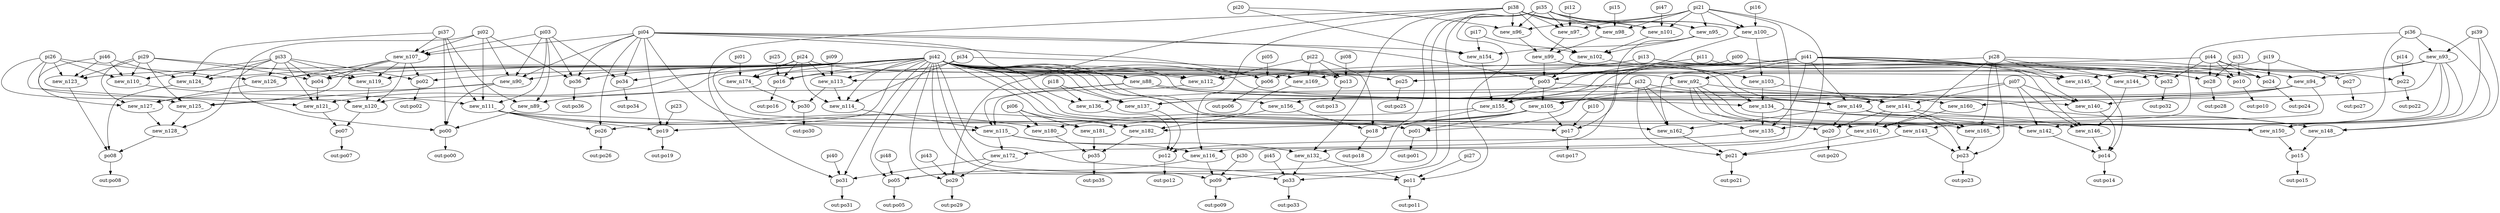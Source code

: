 strict digraph "g" {
pi04;
new_n88_;
pi42;
pi37;
new_n89_;
pi03;
new_n90_;
pi02;
po00;
pi41;
new_n92_;
pi36;
new_n93_;
pi39;
pi28;
new_n94_;
pi21;
new_n95_;
pi35;
pi20;
new_n96_;
pi38;
pi12;
new_n97_;
pi15;
new_n98_;
new_n99_;
pi16;
new_n100_;
pi47;
new_n101_;
pi17;
new_n102_;
new_n103_;
po03;
new_n105_;
po01;
pi24;
new_n107_;
po02;
pi33;
po04;
pi29;
pi26;
new_n110_;
pi46;
new_n111_;
pi13;
new_n112_;
pi22;
pi09;
new_n113_;
pi19;
pi34;
new_n114_;
new_n115_;
new_n116_;
po05;
pi48;
pi11;
po06;
pi05;
new_n119_;
new_n120_;
new_n121_;
po07;
new_n123_;
new_n124_;
new_n125_;
new_n126_;
new_n127_;
new_n128_;
po08;
pi30;
po09;
pi31;
po10;
pi00;
pi44;
new_n132_;
pi27;
po11;
new_n134_;
pi32;
new_n135_;
new_n136_;
pi18;
new_n137_;
po12;
po13;
pi08;
new_n140_;
pi07;
new_n141_;
new_n142_;
new_n143_;
new_n144_;
new_n145_;
new_n146_;
po14;
new_n148_;
new_n149_;
new_n150_;
po15;
po16;
pi25;
po17;
pi10;
new_n154_;
new_n155_;
new_n156_;
po18;
po19;
pi23;
po20;
new_n160_;
new_n161_;
new_n162_;
po21;
po22;
pi14;
new_n165_;
po23;
po24;
po25;
new_n169_;
po26;
po28;
new_n172_;
po29;
pi43;
new_n174_;
pi01;
po30;
pi40;
po31;
po32;
po33;
pi45;
po34;
new_n180_;
pi06;
new_n181_;
new_n182_;
po35;
po36;
po27;
"out:po00";
"out:po01";
"out:po02";
"out:po05";
"out:po06";
"out:po07";
"out:po08";
"out:po09";
"out:po10";
"out:po11";
"out:po12";
"out:po13";
"out:po14";
"out:po15";
"out:po16";
"out:po17";
"out:po18";
"out:po19";
"out:po20";
"out:po21";
"out:po22";
"out:po23";
"out:po24";
"out:po25";
"out:po26";
"out:po28";
"out:po29";
"out:po30";
"out:po31";
"out:po32";
"out:po33";
"out:po34";
"out:po35";
"out:po36";
"out:po27";
pi04 -> new_n88_;
pi04 -> new_n90_;
pi04 -> po03;
pi04 -> new_n107_;
pi04 -> po06;
pi04 -> new_n154_;
pi04 -> po19;
pi04 -> po26;
pi04 -> po34;
pi04 -> new_n181_;
pi04 -> po36;
new_n88_ -> new_n89_;
new_n88_ -> new_n115_;
new_n88_ -> new_n134_;
new_n88_ -> new_n141_;
pi42 -> new_n88_;
pi42 -> new_n90_;
pi42 -> new_n92_;
pi42 -> po01;
pi42 -> po02;
pi42 -> po04;
pi42 -> new_n112_;
pi42 -> new_n113_;
pi42 -> new_n114_;
pi42 -> po05;
pi42 -> po06;
pi42 -> new_n119_;
pi42 -> new_n120_;
pi42 -> new_n121_;
pi42 -> new_n123_;
pi42 -> new_n124_;
pi42 -> new_n126_;
pi42 -> po09;
pi42 -> po11;
pi42 -> new_n136_;
pi42 -> new_n137_;
pi42 -> po13;
pi42 -> new_n140_;
pi42 -> new_n143_;
pi42 -> new_n144_;
pi42 -> new_n145_;
pi42 -> new_n149_;
pi42 -> new_n150_;
pi42 -> po16;
pi42 -> po17;
pi42 -> new_n156_;
pi42 -> po19;
pi42 -> new_n162_;
pi42 -> po25;
pi42 -> po29;
pi42 -> new_n174_;
pi42 -> po31;
pi42 -> po33;
pi42 -> po34;
pi42 -> po36;
pi37 -> new_n89_;
pi37 -> po00;
pi37 -> new_n107_;
pi37 -> new_n111_;
pi37 -> new_n124_;
new_n89_ -> po00;
pi03 -> new_n89_;
pi03 -> new_n90_;
pi03 -> new_n107_;
pi03 -> new_n111_;
pi03 -> po34;
pi03 -> po36;
new_n90_ -> po00;
new_n90_ -> new_n125_;
new_n90_ -> new_n127_;
pi02 -> new_n90_;
pi02 -> po00;
pi02 -> new_n107_;
pi02 -> new_n111_;
pi02 -> po36;
po00 -> "out:po00";
pi41 -> new_n92_;
pi41 -> po01;
pi41 -> po10;
pi41 -> new_n135_;
pi41 -> new_n137_;
pi41 -> new_n140_;
pi41 -> new_n145_;
pi41 -> new_n146_;
pi41 -> new_n149_;
pi41 -> po17;
pi41 -> new_n156_;
pi41 -> po24;
pi41 -> po25;
pi41 -> po28;
new_n92_ -> new_n105_;
new_n92_ -> new_n142_;
new_n92_ -> new_n148_;
new_n92_ -> po20;
new_n92_ -> new_n161_;
new_n92_ -> new_n165_;
pi36 -> new_n93_;
pi36 -> new_n148_;
pi36 -> new_n150_;
pi36 -> po20;
new_n93_ -> new_n94_;
new_n93_ -> new_n142_;
new_n93_ -> new_n143_;
new_n93_ -> new_n144_;
new_n93_ -> new_n145_;
new_n93_ -> new_n160_;
new_n93_ -> new_n165_;
pi39 -> new_n93_;
pi39 -> new_n148_;
pi39 -> new_n150_;
pi28 -> new_n94_;
pi28 -> new_n144_;
pi28 -> new_n145_;
pi28 -> new_n161_;
pi28 -> new_n162_;
pi28 -> new_n165_;
pi28 -> po23;
new_n94_ -> new_n105_;
new_n94_ -> new_n135_;
new_n94_ -> new_n137_;
new_n94_ -> new_n140_;
new_n94_ -> new_n155_;
pi21 -> new_n95_;
pi21 -> new_n96_;
pi21 -> new_n97_;
pi21 -> new_n98_;
pi21 -> new_n100_;
pi21 -> new_n101_;
pi21 -> new_n116_;
pi21 -> new_n132_;
new_n95_ -> new_n102_;
new_n95_ -> new_n154_;
new_n95_ -> new_n172_;
pi35 -> new_n95_;
pi35 -> new_n96_;
pi35 -> new_n97_;
pi35 -> new_n98_;
pi35 -> new_n100_;
pi35 -> new_n101_;
pi35 -> po05;
pi35 -> po09;
pi35 -> po11;
pi35 -> po33;
pi20 -> new_n96_;
pi20 -> new_n154_;
new_n96_ -> new_n99_;
pi38 -> new_n96_;
pi38 -> new_n97_;
pi38 -> new_n98_;
pi38 -> new_n100_;
pi38 -> new_n101_;
pi38 -> new_n102_;
pi38 -> new_n116_;
pi38 -> new_n132_;
pi38 -> po29;
pi38 -> po31;
pi12 -> new_n97_;
new_n97_ -> new_n99_;
pi15 -> new_n98_;
new_n98_ -> new_n99_;
new_n99_ -> po03;
new_n99_ -> new_n134_;
new_n99_ -> new_n141_;
pi16 -> new_n100_;
new_n100_ -> new_n103_;
new_n100_ -> po03;
pi47 -> new_n101_;
new_n101_ -> new_n102_;
pi17 -> new_n102_;
pi17 -> new_n154_;
new_n102_ -> new_n103_;
new_n102_ -> po03;
new_n103_ -> new_n134_;
new_n103_ -> new_n141_;
po03 -> new_n105_;
po03 -> new_n149_;
po03 -> new_n155_;
new_n105_ -> po01;
new_n105_ -> po17;
new_n105_ -> po18;
new_n105_ -> new_n181_;
new_n105_ -> new_n182_;
po01 -> "out:po01";
pi24 -> po01;
pi24 -> new_n112_;
pi24 -> new_n113_;
pi24 -> new_n114_;
pi24 -> po16;
pi24 -> new_n169_;
pi24 -> new_n174_;
new_n107_ -> po02;
new_n107_ -> po04;
new_n107_ -> new_n119_;
new_n107_ -> new_n120_;
new_n107_ -> new_n125_;
new_n107_ -> new_n126_;
po02 -> "out:po02";
pi33 -> po02;
pi33 -> po04;
pi33 -> new_n110_;
pi33 -> new_n119_;
pi33 -> new_n121_;
pi33 -> new_n124_;
pi33 -> new_n126_;
pi33 -> new_n128_;
po04 -> new_n121_;
pi29 -> po04;
pi29 -> new_n110_;
pi29 -> new_n119_;
pi29 -> new_n123_;
pi29 -> new_n125_;
pi29 -> new_n127_;
pi26 -> new_n110_;
pi26 -> new_n120_;
pi26 -> new_n121_;
pi26 -> new_n123_;
pi26 -> new_n125_;
pi26 -> new_n126_;
new_n110_ -> new_n111_;
pi46 -> new_n110_;
pi46 -> new_n123_;
pi46 -> new_n124_;
pi46 -> new_n127_;
new_n111_ -> new_n115_;
new_n111_ -> po19;
new_n111_ -> po26;
new_n111_ -> new_n180_;
new_n111_ -> new_n182_;
pi13 -> new_n112_;
pi13 -> po16;
pi13 -> po24;
pi13 -> po28;
new_n112_ -> new_n115_;
pi22 -> new_n112_;
pi22 -> po13;
pi22 -> po18;
pi22 -> new_n169_;
pi09 -> new_n113_;
new_n113_ -> new_n114_;
new_n113_ -> po30;
pi19 -> new_n113_;
pi19 -> po24;
pi19 -> po27;
pi34 -> new_n114_;
pi34 -> po25;
pi34 -> new_n174_;
new_n114_ -> new_n115_;
new_n115_ -> new_n116_;
new_n115_ -> new_n132_;
new_n115_ -> new_n172_;
new_n116_ -> po05;
new_n116_ -> po09;
po05 -> "out:po05";
pi48 -> po05;
pi11 -> po06;
pi11 -> po32;
po06 -> "out:po06";
pi05 -> po06;
new_n119_ -> new_n120_;
new_n120_ -> po07;
new_n121_ -> po07;
po07 -> "out:po07";
new_n123_ -> po08;
new_n124_ -> po08;
new_n125_ -> new_n128_;
new_n126_ -> new_n127_;
new_n127_ -> new_n128_;
new_n128_ -> po08;
po08 -> "out:po08";
pi30 -> po09;
po09 -> "out:po09";
pi31 -> po10;
pi31 -> po28;
po10 -> "out:po10";
pi00 -> po10;
pi00 -> po25;
pi44 -> po10;
pi44 -> po22;
pi44 -> po24;
pi44 -> new_n169_;
pi44 -> po28;
pi44 -> po32;
new_n132_ -> po11;
new_n132_ -> po33;
pi27 -> po11;
po11 -> "out:po11";
new_n134_ -> new_n135_;
new_n134_ -> new_n142_;
new_n134_ -> new_n146_;
pi32 -> new_n135_;
pi32 -> new_n136_;
pi32 -> new_n155_;
pi32 -> new_n160_;
pi32 -> new_n162_;
pi32 -> po21;
new_n135_ -> po12;
new_n136_ -> po12;
pi18 -> new_n136_;
pi18 -> new_n137_;
new_n137_ -> po12;
po12 -> "out:po12";
po13 -> "out:po13";
pi08 -> po13;
new_n140_ -> po14;
pi07 -> new_n140_;
pi07 -> new_n141_;
pi07 -> new_n142_;
pi07 -> new_n146_;
pi07 -> new_n149_;
new_n141_ -> new_n148_;
new_n141_ -> po20;
new_n141_ -> new_n161_;
new_n141_ -> new_n165_;
new_n142_ -> po14;
new_n143_ -> po21;
new_n143_ -> po23;
new_n144_ -> new_n146_;
new_n145_ -> po14;
new_n146_ -> po14;
po14 -> "out:po14";
new_n148_ -> po15;
new_n149_ -> new_n150_;
new_n149_ -> po20;
new_n149_ -> new_n162_;
new_n149_ -> po23;
new_n150_ -> po15;
po15 -> "out:po15";
po16 -> "out:po16";
pi25 -> po16;
po17 -> "out:po17";
pi10 -> po17;
new_n154_ -> new_n155_;
new_n155_ -> po18;
new_n155_ -> new_n180_;
new_n156_ -> po18;
new_n156_ -> new_n182_;
po18 -> "out:po18";
po19 -> "out:po19";
pi23 -> po19;
po20 -> "out:po20";
new_n160_ -> new_n161_;
new_n161_ -> po21;
new_n162_ -> po21;
po21 -> "out:po21";
po22 -> "out:po22";
pi14 -> po22;
new_n165_ -> po23;
po23 -> "out:po23";
po24 -> "out:po24";
po25 -> "out:po25";
new_n169_ -> po26;
po26 -> "out:po26";
po28 -> "out:po28";
new_n172_ -> po29;
new_n172_ -> po31;
po29 -> "out:po29";
pi43 -> po29;
new_n174_ -> po30;
pi01 -> new_n174_;
po30 -> "out:po30";
pi40 -> po31;
po31 -> "out:po31";
po32 -> "out:po32";
po33 -> "out:po33";
pi45 -> po33;
po34 -> "out:po34";
new_n180_ -> po35;
pi06 -> new_n180_;
pi06 -> new_n181_;
pi06 -> new_n182_;
new_n181_ -> po35;
new_n182_ -> po35;
po35 -> "out:po35";
po36 -> "out:po36";
po27 -> "out:po27";
}
